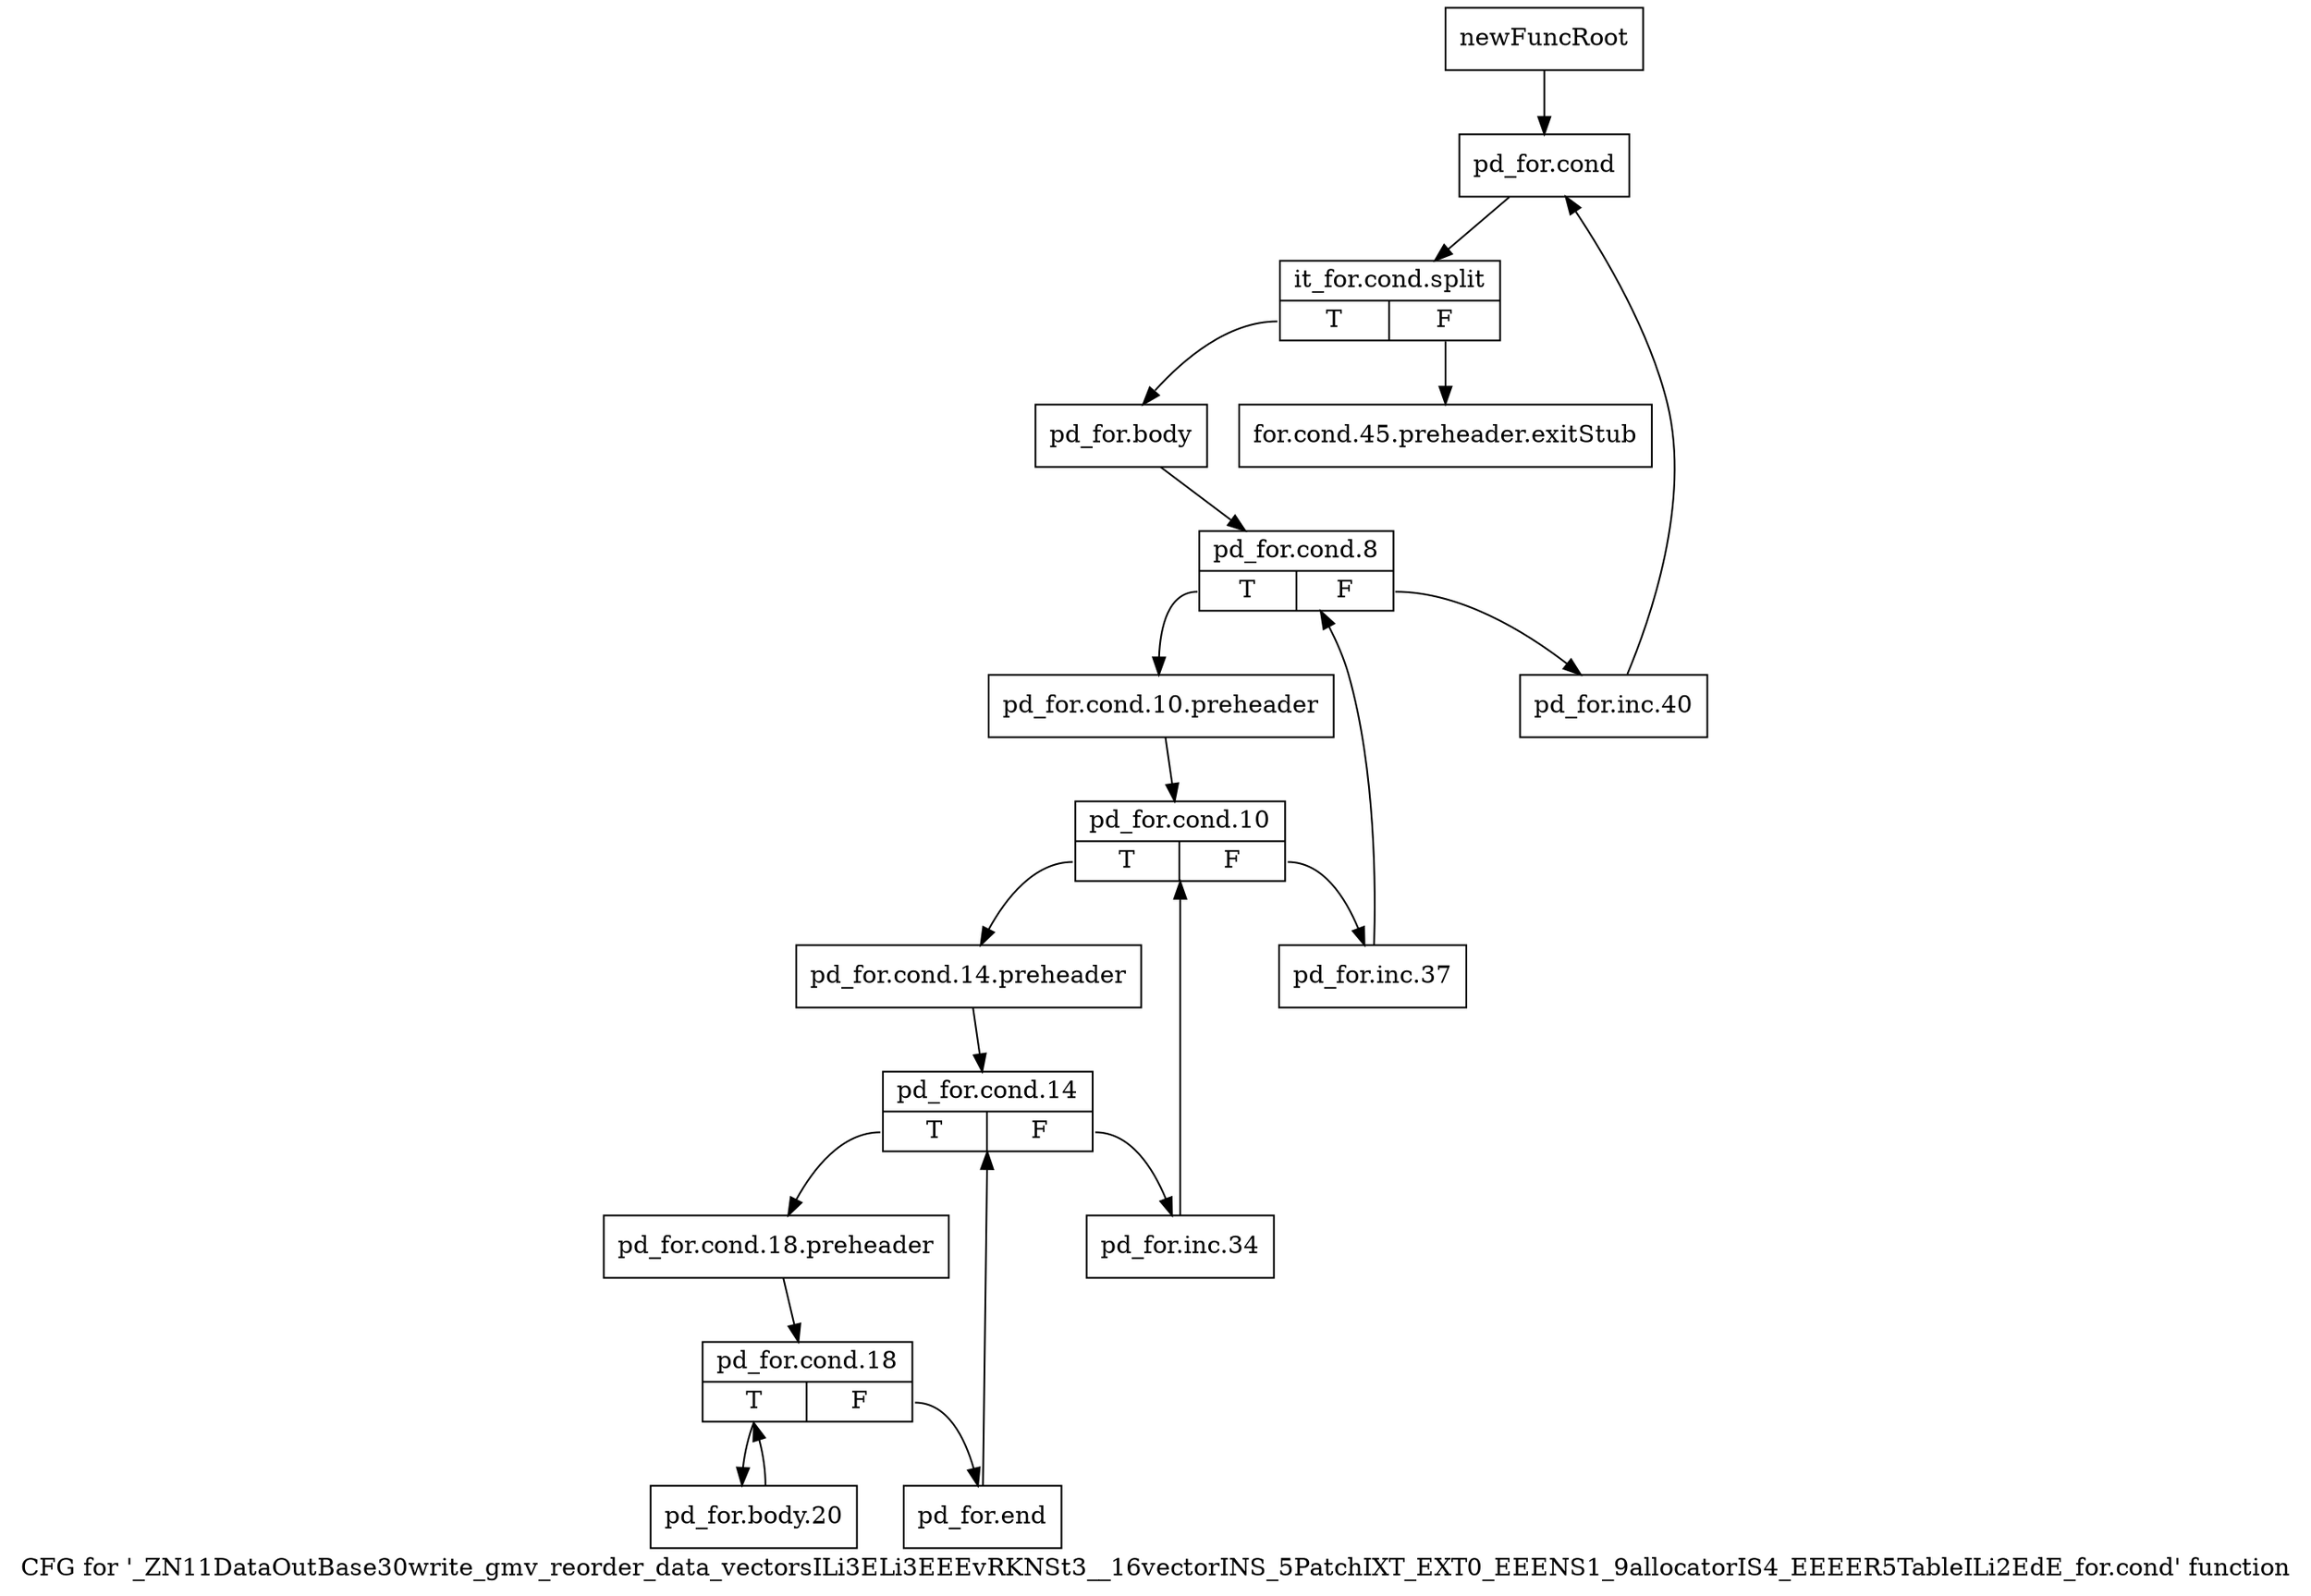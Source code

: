 digraph "CFG for '_ZN11DataOutBase30write_gmv_reorder_data_vectorsILi3ELi3EEEvRKNSt3__16vectorINS_5PatchIXT_EXT0_EEENS1_9allocatorIS4_EEEER5TableILi2EdE_for.cond' function" {
	label="CFG for '_ZN11DataOutBase30write_gmv_reorder_data_vectorsILi3ELi3EEEvRKNSt3__16vectorINS_5PatchIXT_EXT0_EEENS1_9allocatorIS4_EEEER5TableILi2EdE_for.cond' function";

	Node0x8d7c170 [shape=record,label="{newFuncRoot}"];
	Node0x8d7c170 -> Node0x8d7c210;
	Node0x8d7c1c0 [shape=record,label="{for.cond.45.preheader.exitStub}"];
	Node0x8d7c210 [shape=record,label="{pd_for.cond}"];
	Node0x8d7c210 -> Node0xc3ad820;
	Node0xc3ad820 [shape=record,label="{it_for.cond.split|{<s0>T|<s1>F}}"];
	Node0xc3ad820:s0 -> Node0x8d7c260;
	Node0xc3ad820:s1 -> Node0x8d7c1c0;
	Node0x8d7c260 [shape=record,label="{pd_for.body}"];
	Node0x8d7c260 -> Node0x8d7c2b0;
	Node0x8d7c2b0 [shape=record,label="{pd_for.cond.8|{<s0>T|<s1>F}}"];
	Node0x8d7c2b0:s0 -> Node0x8d7c350;
	Node0x8d7c2b0:s1 -> Node0x8d7c300;
	Node0x8d7c300 [shape=record,label="{pd_for.inc.40}"];
	Node0x8d7c300 -> Node0x8d7c210;
	Node0x8d7c350 [shape=record,label="{pd_for.cond.10.preheader}"];
	Node0x8d7c350 -> Node0x8d7c3a0;
	Node0x8d7c3a0 [shape=record,label="{pd_for.cond.10|{<s0>T|<s1>F}}"];
	Node0x8d7c3a0:s0 -> Node0x8d7c440;
	Node0x8d7c3a0:s1 -> Node0x8d7c3f0;
	Node0x8d7c3f0 [shape=record,label="{pd_for.inc.37}"];
	Node0x8d7c3f0 -> Node0x8d7c2b0;
	Node0x8d7c440 [shape=record,label="{pd_for.cond.14.preheader}"];
	Node0x8d7c440 -> Node0x8d7c490;
	Node0x8d7c490 [shape=record,label="{pd_for.cond.14|{<s0>T|<s1>F}}"];
	Node0x8d7c490:s0 -> Node0x8d7c530;
	Node0x8d7c490:s1 -> Node0x8d7c4e0;
	Node0x8d7c4e0 [shape=record,label="{pd_for.inc.34}"];
	Node0x8d7c4e0 -> Node0x8d7c3a0;
	Node0x8d7c530 [shape=record,label="{pd_for.cond.18.preheader}"];
	Node0x8d7c530 -> Node0x8d7c580;
	Node0x8d7c580 [shape=record,label="{pd_for.cond.18|{<s0>T|<s1>F}}"];
	Node0x8d7c580:s0 -> Node0x8d7c620;
	Node0x8d7c580:s1 -> Node0x8d7c5d0;
	Node0x8d7c5d0 [shape=record,label="{pd_for.end}"];
	Node0x8d7c5d0 -> Node0x8d7c490;
	Node0x8d7c620 [shape=record,label="{pd_for.body.20}"];
	Node0x8d7c620 -> Node0x8d7c580;
}
